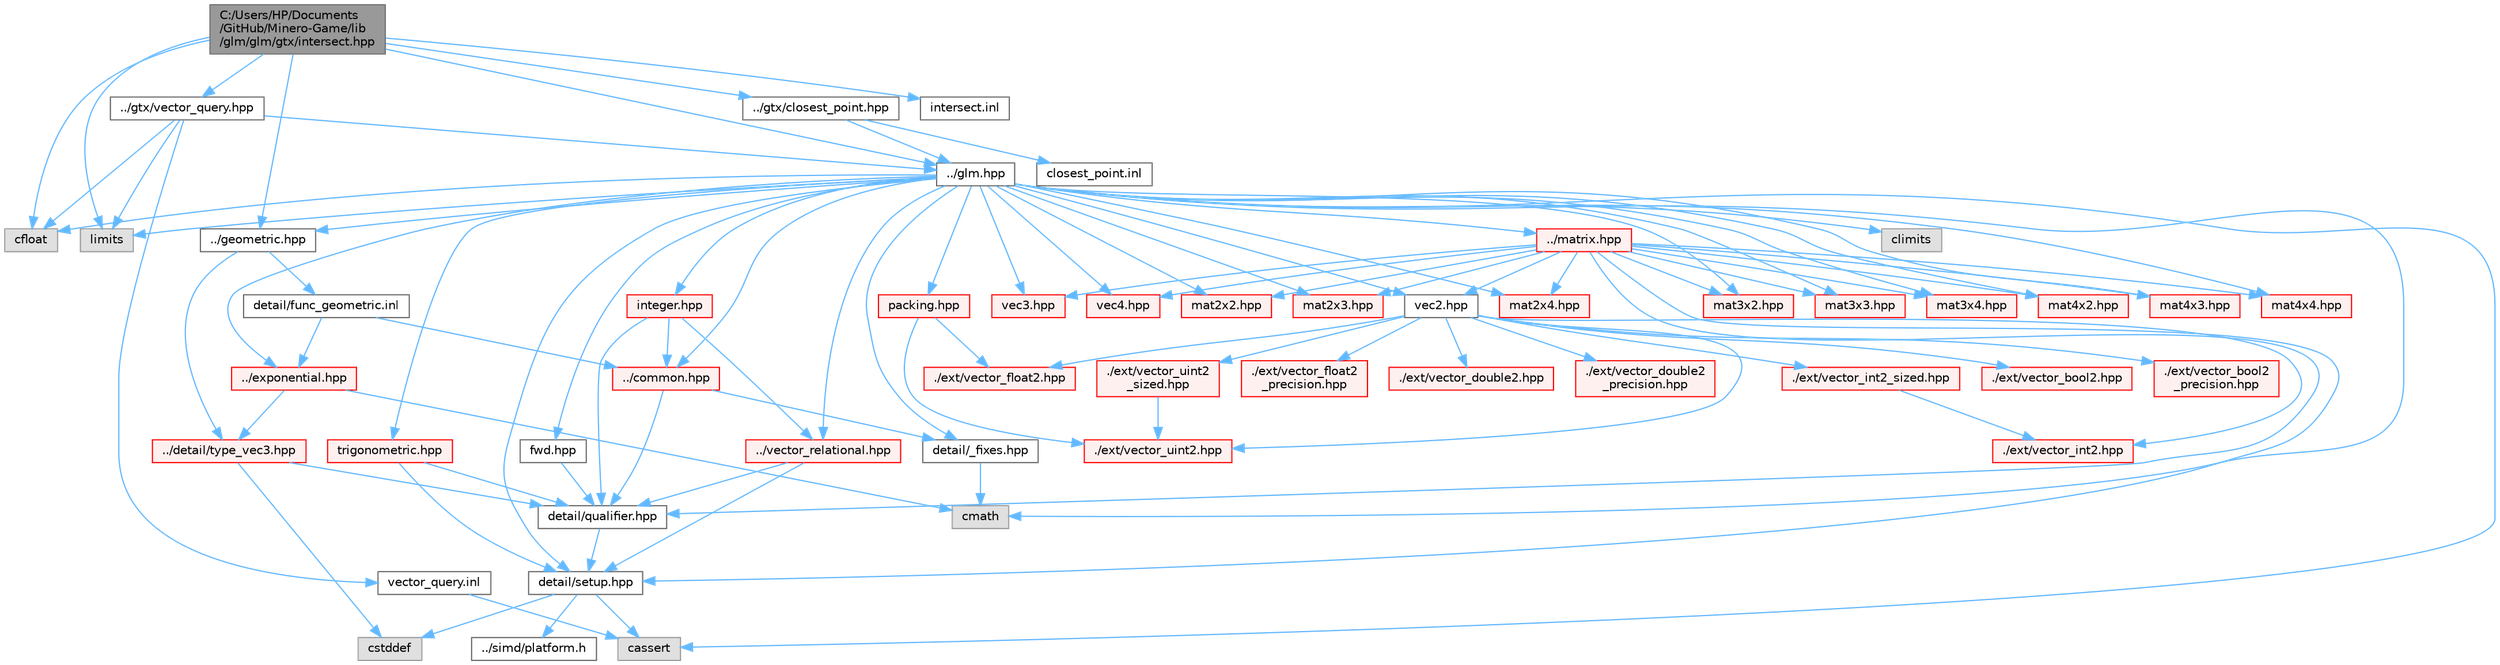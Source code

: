 digraph "C:/Users/HP/Documents/GitHub/Minero-Game/lib/glm/glm/gtx/intersect.hpp"
{
 // LATEX_PDF_SIZE
  bgcolor="transparent";
  edge [fontname=Helvetica,fontsize=10,labelfontname=Helvetica,labelfontsize=10];
  node [fontname=Helvetica,fontsize=10,shape=box,height=0.2,width=0.4];
  Node1 [id="Node000001",label="C:/Users/HP/Documents\l/GitHub/Minero-Game/lib\l/glm/glm/gtx/intersect.hpp",height=0.2,width=0.4,color="gray40", fillcolor="grey60", style="filled", fontcolor="black",tooltip=" "];
  Node1 -> Node2 [id="edge94_Node000001_Node000002",color="steelblue1",style="solid",tooltip=" "];
  Node2 [id="Node000002",label="cfloat",height=0.2,width=0.4,color="grey60", fillcolor="#E0E0E0", style="filled",tooltip=" "];
  Node1 -> Node3 [id="edge95_Node000001_Node000003",color="steelblue1",style="solid",tooltip=" "];
  Node3 [id="Node000003",label="limits",height=0.2,width=0.4,color="grey60", fillcolor="#E0E0E0", style="filled",tooltip=" "];
  Node1 -> Node4 [id="edge96_Node000001_Node000004",color="steelblue1",style="solid",tooltip=" "];
  Node4 [id="Node000004",label="../glm.hpp",height=0.2,width=0.4,color="grey40", fillcolor="white", style="filled",URL="$lib_2glm_2glm_2glm_8hpp.html",tooltip=" "];
  Node4 -> Node5 [id="edge97_Node000004_Node000005",color="steelblue1",style="solid",tooltip=" "];
  Node5 [id="Node000005",label="detail/_fixes.hpp",height=0.2,width=0.4,color="grey40", fillcolor="white", style="filled",URL="$lib_2glm_2glm_2detail_2__fixes_8hpp.html",tooltip=" "];
  Node5 -> Node6 [id="edge98_Node000005_Node000006",color="steelblue1",style="solid",tooltip=" "];
  Node6 [id="Node000006",label="cmath",height=0.2,width=0.4,color="grey60", fillcolor="#E0E0E0", style="filled",tooltip=" "];
  Node4 -> Node7 [id="edge99_Node000004_Node000007",color="steelblue1",style="solid",tooltip=" "];
  Node7 [id="Node000007",label="detail/setup.hpp",height=0.2,width=0.4,color="grey40", fillcolor="white", style="filled",URL="$lib_2glm_2glm_2detail_2setup_8hpp.html",tooltip=" "];
  Node7 -> Node8 [id="edge100_Node000007_Node000008",color="steelblue1",style="solid",tooltip=" "];
  Node8 [id="Node000008",label="cassert",height=0.2,width=0.4,color="grey60", fillcolor="#E0E0E0", style="filled",tooltip=" "];
  Node7 -> Node9 [id="edge101_Node000007_Node000009",color="steelblue1",style="solid",tooltip=" "];
  Node9 [id="Node000009",label="cstddef",height=0.2,width=0.4,color="grey60", fillcolor="#E0E0E0", style="filled",tooltip=" "];
  Node7 -> Node10 [id="edge102_Node000007_Node000010",color="steelblue1",style="solid",tooltip=" "];
  Node10 [id="Node000010",label="../simd/platform.h",height=0.2,width=0.4,color="grey40", fillcolor="white", style="filled",URL="$lib_2glm_2glm_2simd_2platform_8h.html",tooltip=" "];
  Node4 -> Node6 [id="edge103_Node000004_Node000006",color="steelblue1",style="solid",tooltip=" "];
  Node4 -> Node11 [id="edge104_Node000004_Node000011",color="steelblue1",style="solid",tooltip=" "];
  Node11 [id="Node000011",label="climits",height=0.2,width=0.4,color="grey60", fillcolor="#E0E0E0", style="filled",tooltip=" "];
  Node4 -> Node2 [id="edge105_Node000004_Node000002",color="steelblue1",style="solid",tooltip=" "];
  Node4 -> Node3 [id="edge106_Node000004_Node000003",color="steelblue1",style="solid",tooltip=" "];
  Node4 -> Node8 [id="edge107_Node000004_Node000008",color="steelblue1",style="solid",tooltip=" "];
  Node4 -> Node12 [id="edge108_Node000004_Node000012",color="steelblue1",style="solid",tooltip=" "];
  Node12 [id="Node000012",label="fwd.hpp",height=0.2,width=0.4,color="grey40", fillcolor="white", style="filled",URL="$lib_2glm_2glm_2fwd_8hpp.html",tooltip=" "];
  Node12 -> Node13 [id="edge109_Node000012_Node000013",color="steelblue1",style="solid",tooltip=" "];
  Node13 [id="Node000013",label="detail/qualifier.hpp",height=0.2,width=0.4,color="grey40", fillcolor="white", style="filled",URL="$lib_2glm_2glm_2detail_2qualifier_8hpp.html",tooltip=" "];
  Node13 -> Node7 [id="edge110_Node000013_Node000007",color="steelblue1",style="solid",tooltip=" "];
  Node4 -> Node14 [id="edge111_Node000004_Node000014",color="steelblue1",style="solid",tooltip=" "];
  Node14 [id="Node000014",label="vec2.hpp",height=0.2,width=0.4,color="grey40", fillcolor="white", style="filled",URL="$lib_2glm_2glm_2vec2_8hpp.html",tooltip=" "];
  Node14 -> Node15 [id="edge112_Node000014_Node000015",color="steelblue1",style="solid",tooltip=" "];
  Node15 [id="Node000015",label="./ext/vector_bool2.hpp",height=0.2,width=0.4,color="red", fillcolor="#FFF0F0", style="filled",URL="$lib_2glm_2glm_2ext_2vector__bool2_8hpp.html",tooltip=" "];
  Node14 -> Node19 [id="edge113_Node000014_Node000019",color="steelblue1",style="solid",tooltip=" "];
  Node19 [id="Node000019",label="./ext/vector_bool2\l_precision.hpp",height=0.2,width=0.4,color="red", fillcolor="#FFF0F0", style="filled",URL="$lib_2glm_2glm_2ext_2vector__bool2__precision_8hpp.html",tooltip=" "];
  Node14 -> Node20 [id="edge114_Node000014_Node000020",color="steelblue1",style="solid",tooltip=" "];
  Node20 [id="Node000020",label="./ext/vector_float2.hpp",height=0.2,width=0.4,color="red", fillcolor="#FFF0F0", style="filled",URL="$lib_2glm_2glm_2ext_2vector__float2_8hpp.html",tooltip=" "];
  Node14 -> Node21 [id="edge115_Node000014_Node000021",color="steelblue1",style="solid",tooltip=" "];
  Node21 [id="Node000021",label="./ext/vector_float2\l_precision.hpp",height=0.2,width=0.4,color="red", fillcolor="#FFF0F0", style="filled",URL="$lib_2glm_2glm_2ext_2vector__float2__precision_8hpp.html",tooltip=" "];
  Node14 -> Node22 [id="edge116_Node000014_Node000022",color="steelblue1",style="solid",tooltip=" "];
  Node22 [id="Node000022",label="./ext/vector_double2.hpp",height=0.2,width=0.4,color="red", fillcolor="#FFF0F0", style="filled",URL="$lib_2glm_2glm_2ext_2vector__double2_8hpp.html",tooltip=" "];
  Node14 -> Node23 [id="edge117_Node000014_Node000023",color="steelblue1",style="solid",tooltip=" "];
  Node23 [id="Node000023",label="./ext/vector_double2\l_precision.hpp",height=0.2,width=0.4,color="red", fillcolor="#FFF0F0", style="filled",URL="$lib_2glm_2glm_2ext_2vector__double2__precision_8hpp.html",tooltip=" "];
  Node14 -> Node24 [id="edge118_Node000014_Node000024",color="steelblue1",style="solid",tooltip=" "];
  Node24 [id="Node000024",label="./ext/vector_int2.hpp",height=0.2,width=0.4,color="red", fillcolor="#FFF0F0", style="filled",URL="$lib_2glm_2glm_2ext_2vector__int2_8hpp.html",tooltip=" "];
  Node14 -> Node25 [id="edge119_Node000014_Node000025",color="steelblue1",style="solid",tooltip=" "];
  Node25 [id="Node000025",label="./ext/vector_int2_sized.hpp",height=0.2,width=0.4,color="red", fillcolor="#FFF0F0", style="filled",URL="$lib_2glm_2glm_2ext_2vector__int2__sized_8hpp.html",tooltip=" "];
  Node25 -> Node24 [id="edge120_Node000025_Node000024",color="steelblue1",style="solid",tooltip=" "];
  Node14 -> Node27 [id="edge121_Node000014_Node000027",color="steelblue1",style="solid",tooltip=" "];
  Node27 [id="Node000027",label="./ext/vector_uint2.hpp",height=0.2,width=0.4,color="red", fillcolor="#FFF0F0", style="filled",URL="$lib_2glm_2glm_2ext_2vector__uint2_8hpp.html",tooltip=" "];
  Node14 -> Node28 [id="edge122_Node000014_Node000028",color="steelblue1",style="solid",tooltip=" "];
  Node28 [id="Node000028",label="./ext/vector_uint2\l_sized.hpp",height=0.2,width=0.4,color="red", fillcolor="#FFF0F0", style="filled",URL="$lib_2glm_2glm_2ext_2vector__uint2__sized_8hpp.html",tooltip=" "];
  Node28 -> Node27 [id="edge123_Node000028_Node000027",color="steelblue1",style="solid",tooltip=" "];
  Node4 -> Node30 [id="edge124_Node000004_Node000030",color="steelblue1",style="solid",tooltip=" "];
  Node30 [id="Node000030",label="vec3.hpp",height=0.2,width=0.4,color="red", fillcolor="#FFF0F0", style="filled",URL="$lib_2glm_2glm_2vec3_8hpp.html",tooltip=" "];
  Node4 -> Node43 [id="edge125_Node000004_Node000043",color="steelblue1",style="solid",tooltip=" "];
  Node43 [id="Node000043",label="vec4.hpp",height=0.2,width=0.4,color="red", fillcolor="#FFF0F0", style="filled",URL="$lib_2glm_2glm_2vec4_8hpp.html",tooltip=" "];
  Node4 -> Node56 [id="edge126_Node000004_Node000056",color="steelblue1",style="solid",tooltip=" "];
  Node56 [id="Node000056",label="mat2x2.hpp",height=0.2,width=0.4,color="red", fillcolor="#FFF0F0", style="filled",URL="$lib_2glm_2glm_2mat2x2_8hpp.html",tooltip=" "];
  Node4 -> Node61 [id="edge127_Node000004_Node000061",color="steelblue1",style="solid",tooltip=" "];
  Node61 [id="Node000061",label="mat2x3.hpp",height=0.2,width=0.4,color="red", fillcolor="#FFF0F0", style="filled",URL="$lib_2glm_2glm_2mat2x3_8hpp.html",tooltip=" "];
  Node4 -> Node68 [id="edge128_Node000004_Node000068",color="steelblue1",style="solid",tooltip=" "];
  Node68 [id="Node000068",label="mat2x4.hpp",height=0.2,width=0.4,color="red", fillcolor="#FFF0F0", style="filled",URL="$lib_2glm_2glm_2mat2x4_8hpp.html",tooltip=" "];
  Node4 -> Node75 [id="edge129_Node000004_Node000075",color="steelblue1",style="solid",tooltip=" "];
  Node75 [id="Node000075",label="mat3x2.hpp",height=0.2,width=0.4,color="red", fillcolor="#FFF0F0", style="filled",URL="$lib_2glm_2glm_2mat3x2_8hpp.html",tooltip=" "];
  Node4 -> Node82 [id="edge130_Node000004_Node000082",color="steelblue1",style="solid",tooltip=" "];
  Node82 [id="Node000082",label="mat3x3.hpp",height=0.2,width=0.4,color="red", fillcolor="#FFF0F0", style="filled",URL="$lib_2glm_2glm_2mat3x3_8hpp.html",tooltip=" "];
  Node4 -> Node89 [id="edge131_Node000004_Node000089",color="steelblue1",style="solid",tooltip=" "];
  Node89 [id="Node000089",label="mat3x4.hpp",height=0.2,width=0.4,color="red", fillcolor="#FFF0F0", style="filled",URL="$lib_2glm_2glm_2mat3x4_8hpp.html",tooltip=" "];
  Node4 -> Node96 [id="edge132_Node000004_Node000096",color="steelblue1",style="solid",tooltip=" "];
  Node96 [id="Node000096",label="mat4x2.hpp",height=0.2,width=0.4,color="red", fillcolor="#FFF0F0", style="filled",URL="$lib_2glm_2glm_2mat4x2_8hpp.html",tooltip=" "];
  Node4 -> Node103 [id="edge133_Node000004_Node000103",color="steelblue1",style="solid",tooltip=" "];
  Node103 [id="Node000103",label="mat4x3.hpp",height=0.2,width=0.4,color="red", fillcolor="#FFF0F0", style="filled",URL="$lib_2glm_2glm_2mat4x3_8hpp.html",tooltip=" "];
  Node4 -> Node110 [id="edge134_Node000004_Node000110",color="steelblue1",style="solid",tooltip=" "];
  Node110 [id="Node000110",label="mat4x4.hpp",height=0.2,width=0.4,color="red", fillcolor="#FFF0F0", style="filled",URL="$lib_2glm_2glm_2mat4x4_8hpp.html",tooltip=" "];
  Node4 -> Node134 [id="edge135_Node000004_Node000134",color="steelblue1",style="solid",tooltip=" "];
  Node134 [id="Node000134",label="trigonometric.hpp",height=0.2,width=0.4,color="red", fillcolor="#FFF0F0", style="filled",URL="$lib_2glm_2glm_2trigonometric_8hpp.html",tooltip=" "];
  Node134 -> Node7 [id="edge136_Node000134_Node000007",color="steelblue1",style="solid",tooltip=" "];
  Node134 -> Node13 [id="edge137_Node000134_Node000013",color="steelblue1",style="solid",tooltip=" "];
  Node4 -> Node120 [id="edge138_Node000004_Node000120",color="steelblue1",style="solid",tooltip=" "];
  Node120 [id="Node000120",label="../exponential.hpp",height=0.2,width=0.4,color="red", fillcolor="#FFF0F0", style="filled",URL="$lib_2glm_2glm_2exponential_8hpp.html",tooltip=" "];
  Node120 -> Node32 [id="edge139_Node000120_Node000032",color="steelblue1",style="solid",tooltip=" "];
  Node32 [id="Node000032",label="../detail/type_vec3.hpp",height=0.2,width=0.4,color="red", fillcolor="#FFF0F0", style="filled",URL="$lib_2glm_2glm_2detail_2type__vec3_8hpp.html",tooltip=" "];
  Node32 -> Node13 [id="edge140_Node000032_Node000013",color="steelblue1",style="solid",tooltip=" "];
  Node32 -> Node9 [id="edge141_Node000032_Node000009",color="steelblue1",style="solid",tooltip=" "];
  Node120 -> Node6 [id="edge142_Node000120_Node000006",color="steelblue1",style="solid",tooltip=" "];
  Node4 -> Node128 [id="edge143_Node000004_Node000128",color="steelblue1",style="solid",tooltip=" "];
  Node128 [id="Node000128",label="../common.hpp",height=0.2,width=0.4,color="red", fillcolor="#FFF0F0", style="filled",URL="$lib_2glm_2glm_2common_8hpp.html",tooltip=" "];
  Node128 -> Node13 [id="edge144_Node000128_Node000013",color="steelblue1",style="solid",tooltip=" "];
  Node128 -> Node5 [id="edge145_Node000128_Node000005",color="steelblue1",style="solid",tooltip=" "];
  Node4 -> Node137 [id="edge146_Node000004_Node000137",color="steelblue1",style="solid",tooltip=" "];
  Node137 [id="Node000137",label="packing.hpp",height=0.2,width=0.4,color="red", fillcolor="#FFF0F0", style="filled",URL="$lib_2glm_2glm_2packing_8hpp.html",tooltip=" "];
  Node137 -> Node27 [id="edge147_Node000137_Node000027",color="steelblue1",style="solid",tooltip=" "];
  Node137 -> Node20 [id="edge148_Node000137_Node000020",color="steelblue1",style="solid",tooltip=" "];
  Node4 -> Node118 [id="edge149_Node000004_Node000118",color="steelblue1",style="solid",tooltip=" "];
  Node118 [id="Node000118",label="../geometric.hpp",height=0.2,width=0.4,color="grey40", fillcolor="white", style="filled",URL="$lib_2glm_2glm_2geometric_8hpp.html",tooltip=" "];
  Node118 -> Node32 [id="edge150_Node000118_Node000032",color="steelblue1",style="solid",tooltip=" "];
  Node118 -> Node119 [id="edge151_Node000118_Node000119",color="steelblue1",style="solid",tooltip=" "];
  Node119 [id="Node000119",label="detail/func_geometric.inl",height=0.2,width=0.4,color="grey40", fillcolor="white", style="filled",URL="$lib_2glm_2glm_2detail_2func__geometric_8inl.html",tooltip=" "];
  Node119 -> Node120 [id="edge152_Node000119_Node000120",color="steelblue1",style="solid",tooltip=" "];
  Node119 -> Node128 [id="edge153_Node000119_Node000128",color="steelblue1",style="solid",tooltip=" "];
  Node4 -> Node60 [id="edge154_Node000004_Node000060",color="steelblue1",style="solid",tooltip=" "];
  Node60 [id="Node000060",label="../matrix.hpp",height=0.2,width=0.4,color="red", fillcolor="#FFF0F0", style="filled",URL="$lib_2glm_2glm_2matrix_8hpp.html",tooltip=" "];
  Node60 -> Node13 [id="edge155_Node000060_Node000013",color="steelblue1",style="solid",tooltip=" "];
  Node60 -> Node7 [id="edge156_Node000060_Node000007",color="steelblue1",style="solid",tooltip=" "];
  Node60 -> Node14 [id="edge157_Node000060_Node000014",color="steelblue1",style="solid",tooltip=" "];
  Node60 -> Node30 [id="edge158_Node000060_Node000030",color="steelblue1",style="solid",tooltip=" "];
  Node60 -> Node43 [id="edge159_Node000060_Node000043",color="steelblue1",style="solid",tooltip=" "];
  Node60 -> Node56 [id="edge160_Node000060_Node000056",color="steelblue1",style="solid",tooltip=" "];
  Node60 -> Node61 [id="edge161_Node000060_Node000061",color="steelblue1",style="solid",tooltip=" "];
  Node60 -> Node68 [id="edge162_Node000060_Node000068",color="steelblue1",style="solid",tooltip=" "];
  Node60 -> Node75 [id="edge163_Node000060_Node000075",color="steelblue1",style="solid",tooltip=" "];
  Node60 -> Node82 [id="edge164_Node000060_Node000082",color="steelblue1",style="solid",tooltip=" "];
  Node60 -> Node89 [id="edge165_Node000060_Node000089",color="steelblue1",style="solid",tooltip=" "];
  Node60 -> Node96 [id="edge166_Node000060_Node000096",color="steelblue1",style="solid",tooltip=" "];
  Node60 -> Node103 [id="edge167_Node000060_Node000103",color="steelblue1",style="solid",tooltip=" "];
  Node60 -> Node110 [id="edge168_Node000060_Node000110",color="steelblue1",style="solid",tooltip=" "];
  Node4 -> Node124 [id="edge169_Node000004_Node000124",color="steelblue1",style="solid",tooltip=" "];
  Node124 [id="Node000124",label="../vector_relational.hpp",height=0.2,width=0.4,color="red", fillcolor="#FFF0F0", style="filled",URL="$lib_2glm_2glm_2vector__relational_8hpp.html",tooltip=" "];
  Node124 -> Node13 [id="edge170_Node000124_Node000013",color="steelblue1",style="solid",tooltip=" "];
  Node124 -> Node7 [id="edge171_Node000124_Node000007",color="steelblue1",style="solid",tooltip=" "];
  Node4 -> Node141 [id="edge172_Node000004_Node000141",color="steelblue1",style="solid",tooltip=" "];
  Node141 [id="Node000141",label="integer.hpp",height=0.2,width=0.4,color="red", fillcolor="#FFF0F0", style="filled",URL="$lib_2glm_2glm_2integer_8hpp.html",tooltip=" "];
  Node141 -> Node13 [id="edge173_Node000141_Node000013",color="steelblue1",style="solid",tooltip=" "];
  Node141 -> Node128 [id="edge174_Node000141_Node000128",color="steelblue1",style="solid",tooltip=" "];
  Node141 -> Node124 [id="edge175_Node000141_Node000124",color="steelblue1",style="solid",tooltip=" "];
  Node1 -> Node118 [id="edge176_Node000001_Node000118",color="steelblue1",style="solid",tooltip=" "];
  Node1 -> Node145 [id="edge177_Node000001_Node000145",color="steelblue1",style="solid",tooltip=" "];
  Node145 [id="Node000145",label="../gtx/closest_point.hpp",height=0.2,width=0.4,color="grey40", fillcolor="white", style="filled",URL="$lib_2glm_2glm_2gtx_2closest__point_8hpp.html",tooltip=" "];
  Node145 -> Node4 [id="edge178_Node000145_Node000004",color="steelblue1",style="solid",tooltip=" "];
  Node145 -> Node146 [id="edge179_Node000145_Node000146",color="steelblue1",style="solid",tooltip=" "];
  Node146 [id="Node000146",label="closest_point.inl",height=0.2,width=0.4,color="grey40", fillcolor="white", style="filled",URL="$lib_2glm_2glm_2gtx_2closest__point_8inl.html",tooltip=" "];
  Node1 -> Node147 [id="edge180_Node000001_Node000147",color="steelblue1",style="solid",tooltip=" "];
  Node147 [id="Node000147",label="../gtx/vector_query.hpp",height=0.2,width=0.4,color="grey40", fillcolor="white", style="filled",URL="$lib_2glm_2glm_2gtx_2vector__query_8hpp.html",tooltip=" "];
  Node147 -> Node4 [id="edge181_Node000147_Node000004",color="steelblue1",style="solid",tooltip=" "];
  Node147 -> Node2 [id="edge182_Node000147_Node000002",color="steelblue1",style="solid",tooltip=" "];
  Node147 -> Node3 [id="edge183_Node000147_Node000003",color="steelblue1",style="solid",tooltip=" "];
  Node147 -> Node148 [id="edge184_Node000147_Node000148",color="steelblue1",style="solid",tooltip=" "];
  Node148 [id="Node000148",label="vector_query.inl",height=0.2,width=0.4,color="grey40", fillcolor="white", style="filled",URL="$lib_2glm_2glm_2gtx_2vector__query_8inl.html",tooltip=" "];
  Node148 -> Node8 [id="edge185_Node000148_Node000008",color="steelblue1",style="solid",tooltip=" "];
  Node1 -> Node149 [id="edge186_Node000001_Node000149",color="steelblue1",style="solid",tooltip=" "];
  Node149 [id="Node000149",label="intersect.inl",height=0.2,width=0.4,color="grey40", fillcolor="white", style="filled",URL="$lib_2glm_2glm_2gtx_2intersect_8inl.html",tooltip=" "];
}
